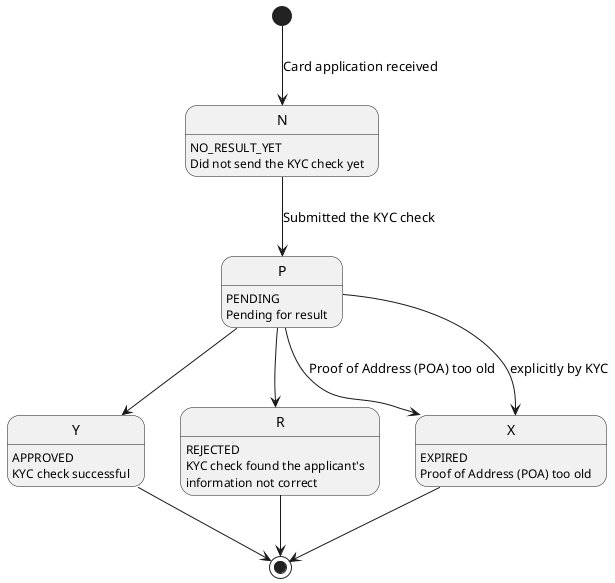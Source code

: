 @startuml
P: PENDING
P: Pending for result

N: NO_RESULT_YET
N: Did not send the KYC check yet 

Y: APPROVED
Y: KYC check successful

R: REJECTED
R: KYC check found the applicant's 
R: information not correct 

X: EXPIRED
X: Proof of Address (POA) too old

[*] --> N : Card application received
N --> P : Submitted the KYC check
P --> Y
P --> R
P --> X : Proof of Address (POA) too old
P --> X : explicitly by KYC
Y --> [*]
R --> [*]
X --> [*]
@enduml
